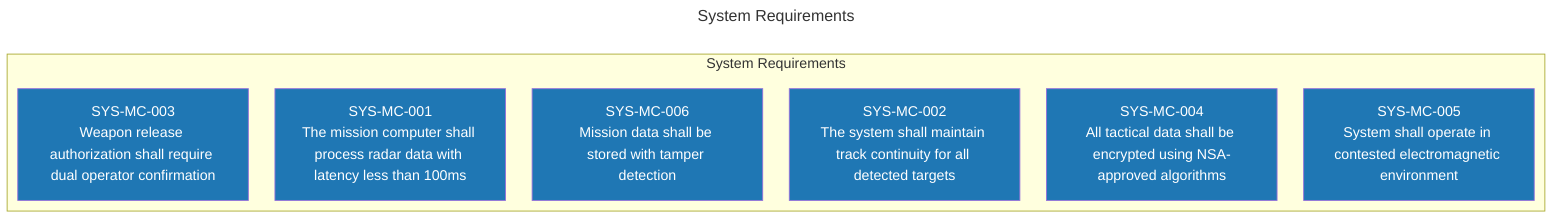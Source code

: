 ---
config:
  layout: elk
title: System Requirements
---
flowchart TD
 subgraph subGraph0["System Requirements"]
        SYS-MC-001["SYS-MC-001<br>The mission computer shall process radar data with latency less than 100ms"]
        SYS-MC-002["SYS-MC-002<br>The system shall maintain track continuity for all detected targets"]
        SYS-MC-003["SYS-MC-003<br>Weapon release authorization shall require dual operator confirmation"]
        SYS-MC-004["SYS-MC-004<br>All tactical data shall be encrypted using NSA-approved algorithms"]
        SYS-MC-005["SYS-MC-005<br>System shall operate in contested electromagnetic environment"]
        SYS-MC-006["SYS-MC-006<br>Mission data shall be stored with tamper detection"]
  end
     SYS-MC-001:::system
     SYS-MC-002:::system
     SYS-MC-003:::system
     SYS-MC-004:::system
     SYS-MC-005:::system
     SYS-MC-006:::system
    classDef executive fill:#1F77B4,color:white
    classDef market fill:#FF7F0E,color:white
    classDef merchant fill:#2CA02C,color:white
    classDef client fill:#D62728,color:white
    classDef financial fill:#9467BD,color:white
    classDef compliance fill:#8C564B,color:white
    classDef quality fill:#E377C2,color:white
    classDef advanced fill:#7F7F7F,color:white
    classDef architecture fill:#BCBD22,color:white
    classDef business fill:#17BECF,color:white
    classDef system fill:#1F77B4,color:white
    classDef software fill:#FF7F0E,color:white
    classDef hardware fill:#2CA02C,color:white
    classDef safety fill:#D62728,color:white
    classDef functional_safety fill:#9467BD,color:white
    classDef performance fill:#FF7F0E,color:white
    classDef safety_override fill:#D62728,color:white
    classDef operational fill:#8C564B,color:white
    classDef requirements fill:#7F7F7F,color:white